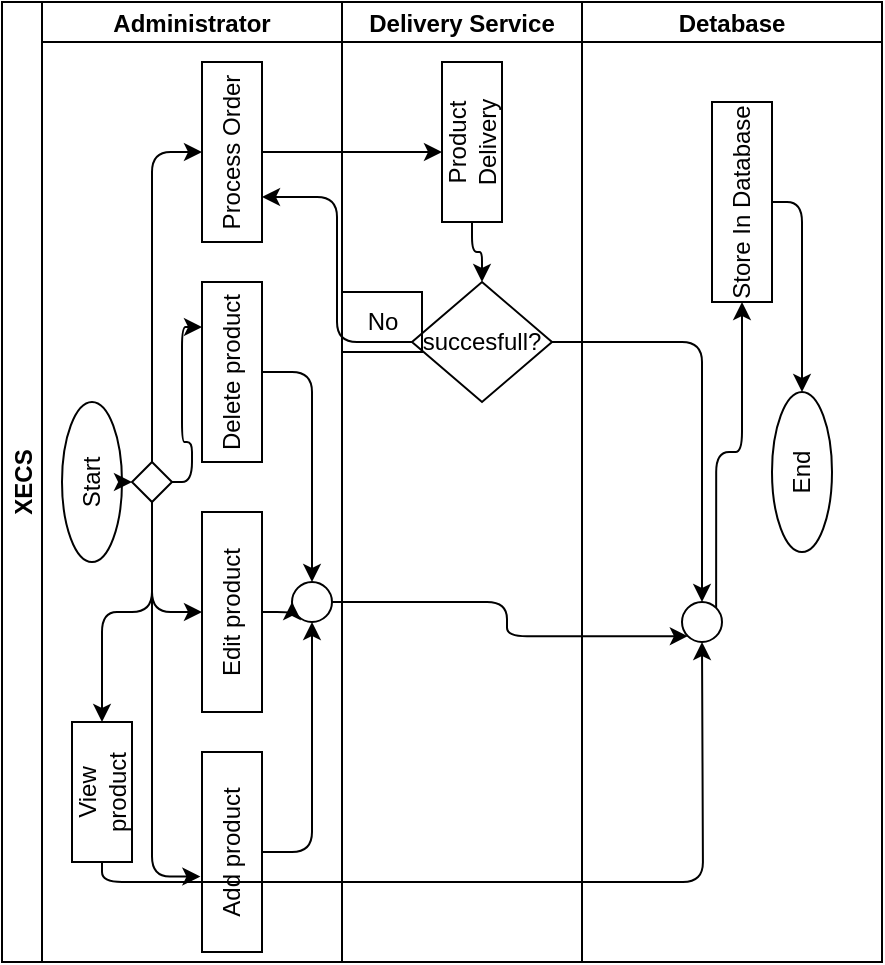 <mxfile>
    <diagram id="PQlohYnYGJbDZ5mkB8-w" name="Page-1">
        <mxGraphModel dx="592" dy="470" grid="1" gridSize="10" guides="1" tooltips="1" connect="1" arrows="1" fold="1" page="1" pageScale="1" pageWidth="850" pageHeight="1100" background="#FFFFFF" math="0" shadow="0">
            <root>
                <mxCell id="0"/>
                <mxCell id="1" parent="0"/>
                <mxCell id="2" value="XECS" style="swimlane;childLayout=stackLayout;resizeParent=1;resizeParentMax=0;startSize=20;horizontal=0;horizontalStack=1;fillColor=none;strokeColor=#000000;fontColor=#000000;" parent="1" vertex="1">
                    <mxGeometry x="244" y="120" width="440" height="480" as="geometry"/>
                </mxCell>
                <mxCell id="3" value="Administrator" style="swimlane;startSize=20;fillColor=none;strokeColor=#000000;fontColor=#000000;" parent="2" vertex="1">
                    <mxGeometry x="20" width="150" height="480" as="geometry"/>
                </mxCell>
                <mxCell id="22" style="edgeStyle=none;html=1;exitX=0.5;exitY=1;exitDx=0;exitDy=0;entryX=0;entryY=0.5;entryDx=0;entryDy=0;fillColor=none;strokeColor=#000000;fontColor=#000000;" parent="3" source="10" target="13" edge="1">
                    <mxGeometry relative="1" as="geometry"/>
                </mxCell>
                <mxCell id="10" value="Start" style="ellipse;whiteSpace=wrap;html=1;rotation=-90;fillColor=none;strokeColor=#000000;fontColor=#000000;" parent="3" vertex="1">
                    <mxGeometry x="-15" y="225" width="80" height="30" as="geometry"/>
                </mxCell>
                <mxCell id="40" style="edgeStyle=orthogonalEdgeStyle;html=1;exitX=0.5;exitY=1;exitDx=0;exitDy=0;entryX=0.5;entryY=1;entryDx=0;entryDy=0;fillColor=none;strokeColor=#000000;fontColor=#000000;" parent="3" source="6" target="37" edge="1">
                    <mxGeometry relative="1" as="geometry"/>
                </mxCell>
                <mxCell id="6" value="Add product" style="rounded=0;whiteSpace=wrap;html=1;rotation=-90;fillColor=none;strokeColor=#000000;fontColor=#000000;" parent="3" vertex="1">
                    <mxGeometry x="45" y="410" width="100" height="30" as="geometry"/>
                </mxCell>
                <mxCell id="39" style="edgeStyle=orthogonalEdgeStyle;html=1;exitX=0.5;exitY=1;exitDx=0;exitDy=0;entryX=0;entryY=0.5;entryDx=0;entryDy=0;fillColor=none;strokeColor=#000000;fontColor=#000000;" parent="3" source="7" target="37" edge="1">
                    <mxGeometry relative="1" as="geometry"/>
                </mxCell>
                <mxCell id="7" value="Edit product" style="rounded=0;whiteSpace=wrap;html=1;rotation=-90;fillColor=none;strokeColor=#000000;fontColor=#000000;" parent="3" vertex="1">
                    <mxGeometry x="45" y="290" width="100" height="30" as="geometry"/>
                </mxCell>
                <mxCell id="38" style="edgeStyle=orthogonalEdgeStyle;html=1;exitX=0.5;exitY=1;exitDx=0;exitDy=0;fillColor=none;strokeColor=#000000;fontColor=#000000;" parent="3" source="8" target="37" edge="1">
                    <mxGeometry relative="1" as="geometry"/>
                </mxCell>
                <mxCell id="8" value="Delete product" style="rounded=0;whiteSpace=wrap;html=1;rotation=-90;fillColor=none;strokeColor=#000000;fontColor=#000000;" parent="3" vertex="1">
                    <mxGeometry x="50" y="170" width="90" height="30" as="geometry"/>
                </mxCell>
                <mxCell id="11" value="Process Order" style="rounded=0;whiteSpace=wrap;html=1;rotation=-90;fillColor=none;strokeColor=#000000;fontColor=#000000;" parent="3" vertex="1">
                    <mxGeometry x="50" y="60" width="90" height="30" as="geometry"/>
                </mxCell>
                <mxCell id="25" style="edgeStyle=orthogonalEdgeStyle;html=1;exitX=0.5;exitY=0;exitDx=0;exitDy=0;entryX=0.5;entryY=0;entryDx=0;entryDy=0;fillColor=none;strokeColor=#000000;fontColor=#000000;" parent="3" source="13" target="11" edge="1">
                    <mxGeometry relative="1" as="geometry"/>
                </mxCell>
                <mxCell id="26" style="edgeStyle=orthogonalEdgeStyle;html=1;exitX=1;exitY=0.5;exitDx=0;exitDy=0;entryX=0.75;entryY=0;entryDx=0;entryDy=0;fillColor=none;strokeColor=#000000;fontColor=#000000;" parent="3" source="13" target="8" edge="1">
                    <mxGeometry relative="1" as="geometry"/>
                </mxCell>
                <mxCell id="27" style="edgeStyle=orthogonalEdgeStyle;html=1;exitX=0.5;exitY=1;exitDx=0;exitDy=0;entryX=0.5;entryY=0;entryDx=0;entryDy=0;fillColor=none;strokeColor=#000000;fontColor=#000000;" parent="3" source="13" target="7" edge="1">
                    <mxGeometry relative="1" as="geometry"/>
                </mxCell>
                <mxCell id="29" style="edgeStyle=orthogonalEdgeStyle;html=1;exitX=0.5;exitY=1;exitDx=0;exitDy=0;entryX=0.377;entryY=-0.027;entryDx=0;entryDy=0;entryPerimeter=0;fillColor=none;strokeColor=#000000;fontColor=#000000;" parent="3" source="13" target="6" edge="1">
                    <mxGeometry relative="1" as="geometry"/>
                </mxCell>
                <mxCell id="44" style="edgeStyle=orthogonalEdgeStyle;html=1;exitX=0.5;exitY=1;exitDx=0;exitDy=0;fillColor=none;strokeColor=#000000;fontColor=#000000;" parent="3" source="13" target="9" edge="1">
                    <mxGeometry relative="1" as="geometry"/>
                </mxCell>
                <mxCell id="13" value="" style="rhombus;whiteSpace=wrap;html=1;fillColor=none;strokeColor=#000000;fontColor=#000000;" parent="3" vertex="1">
                    <mxGeometry x="45" y="230" width="20" height="20" as="geometry"/>
                </mxCell>
                <mxCell id="37" value="" style="ellipse;whiteSpace=wrap;html=1;aspect=fixed;fillColor=none;strokeColor=#000000;fontColor=#000000;" parent="3" vertex="1">
                    <mxGeometry x="125" y="290" width="20" height="20" as="geometry"/>
                </mxCell>
                <mxCell id="9" value="View product" style="rounded=0;whiteSpace=wrap;html=1;rotation=-90;fillColor=none;strokeColor=#000000;fontColor=#000000;" parent="3" vertex="1">
                    <mxGeometry x="-5" y="380" width="70" height="30" as="geometry"/>
                </mxCell>
                <mxCell id="4" value="Delivery Service" style="swimlane;startSize=20;fillColor=none;strokeColor=#000000;fontColor=#000000;" parent="2" vertex="1">
                    <mxGeometry x="170" width="120" height="480" as="geometry"/>
                </mxCell>
                <mxCell id="33" style="edgeStyle=orthogonalEdgeStyle;html=1;exitX=0;exitY=0.5;exitDx=0;exitDy=0;entryX=0.5;entryY=0;entryDx=0;entryDy=0;fillColor=none;strokeColor=#000000;fontColor=#000000;" parent="4" source="31" target="32" edge="1">
                    <mxGeometry relative="1" as="geometry"/>
                </mxCell>
                <mxCell id="31" value="Product Delivery" style="rounded=0;whiteSpace=wrap;html=1;rotation=-90;fillColor=none;strokeColor=#000000;fontColor=#000000;" parent="4" vertex="1">
                    <mxGeometry x="25" y="55" width="80" height="30" as="geometry"/>
                </mxCell>
                <mxCell id="32" value="succesfull?" style="rhombus;whiteSpace=wrap;html=1;fillColor=none;strokeColor=#000000;fontColor=#000000;" parent="4" vertex="1">
                    <mxGeometry x="35" y="140" width="70" height="60" as="geometry"/>
                </mxCell>
                <mxCell id="5" value="Detabase" style="swimlane;startSize=20;fillColor=none;strokeColor=#000000;fontColor=#000000;" parent="2" vertex="1">
                    <mxGeometry x="290" width="150" height="480" as="geometry"/>
                </mxCell>
                <mxCell id="49" style="edgeStyle=orthogonalEdgeStyle;html=1;exitX=1;exitY=0;exitDx=0;exitDy=0;entryX=0;entryY=0.5;entryDx=0;entryDy=0;fillColor=none;strokeColor=#000000;fontColor=#000000;" parent="5" source="46" target="48" edge="1">
                    <mxGeometry relative="1" as="geometry"/>
                </mxCell>
                <mxCell id="46" value="" style="ellipse;whiteSpace=wrap;html=1;aspect=fixed;fillColor=none;strokeColor=#000000;fontColor=#000000;" parent="5" vertex="1">
                    <mxGeometry x="50" y="300" width="20" height="20" as="geometry"/>
                </mxCell>
                <mxCell id="52" style="edgeStyle=orthogonalEdgeStyle;html=1;exitX=0.5;exitY=1;exitDx=0;exitDy=0;entryX=1;entryY=0.5;entryDx=0;entryDy=0;fillColor=none;strokeColor=#000000;fontColor=#000000;" parent="5" source="48" target="51" edge="1">
                    <mxGeometry relative="1" as="geometry"/>
                </mxCell>
                <mxCell id="48" value="Store In Database" style="rounded=0;whiteSpace=wrap;html=1;rotation=-90;fillColor=none;strokeColor=#000000;fontColor=#000000;" parent="5" vertex="1">
                    <mxGeometry x="30" y="85" width="100" height="30" as="geometry"/>
                </mxCell>
                <mxCell id="51" value="End" style="ellipse;whiteSpace=wrap;html=1;rotation=-90;fillColor=none;strokeColor=#000000;fontColor=#000000;" parent="5" vertex="1">
                    <mxGeometry x="70" y="220" width="80" height="30" as="geometry"/>
                </mxCell>
                <mxCell id="34" style="edgeStyle=orthogonalEdgeStyle;html=1;exitX=0;exitY=0.5;exitDx=0;exitDy=0;entryX=0.25;entryY=1;entryDx=0;entryDy=0;fillColor=none;strokeColor=#000000;fontColor=#000000;" parent="2" source="32" target="11" edge="1">
                    <mxGeometry relative="1" as="geometry"/>
                </mxCell>
                <mxCell id="47" style="edgeStyle=orthogonalEdgeStyle;html=1;exitX=1;exitY=0.5;exitDx=0;exitDy=0;entryX=0;entryY=1;entryDx=0;entryDy=0;fillColor=none;strokeColor=#000000;fontColor=#000000;" parent="2" source="37" target="46" edge="1">
                    <mxGeometry relative="1" as="geometry"/>
                </mxCell>
                <mxCell id="36" style="edgeStyle=orthogonalEdgeStyle;html=1;exitX=1;exitY=0.5;exitDx=0;exitDy=0;entryX=0.5;entryY=0;entryDx=0;entryDy=0;fillColor=none;strokeColor=#000000;fontColor=#000000;" parent="2" source="32" target="46" edge="1">
                    <mxGeometry relative="1" as="geometry">
                        <mxPoint x="340" y="170" as="targetPoint"/>
                    </mxGeometry>
                </mxCell>
                <mxCell id="30" style="edgeStyle=orthogonalEdgeStyle;html=1;exitX=0.5;exitY=1;exitDx=0;exitDy=0;fillColor=none;strokeColor=#000000;fontColor=#000000;" parent="1" source="11" edge="1">
                    <mxGeometry relative="1" as="geometry">
                        <mxPoint x="464" y="195" as="targetPoint"/>
                    </mxGeometry>
                </mxCell>
                <mxCell id="35" value="No" style="text;html=1;align=center;verticalAlign=middle;resizable=0;points=[];autosize=1;strokeColor=#000000;fillColor=none;fontColor=#000000;" parent="1" vertex="1">
                    <mxGeometry x="414" y="265" width="40" height="30" as="geometry"/>
                </mxCell>
                <mxCell id="45" style="edgeStyle=orthogonalEdgeStyle;html=1;exitX=0;exitY=0.5;exitDx=0;exitDy=0;fillColor=none;strokeColor=#000000;fontColor=#000000;" parent="1" source="9" edge="1">
                    <mxGeometry relative="1" as="geometry">
                        <mxPoint x="594" y="440" as="targetPoint"/>
                    </mxGeometry>
                </mxCell>
            </root>
        </mxGraphModel>
    </diagram>
</mxfile>